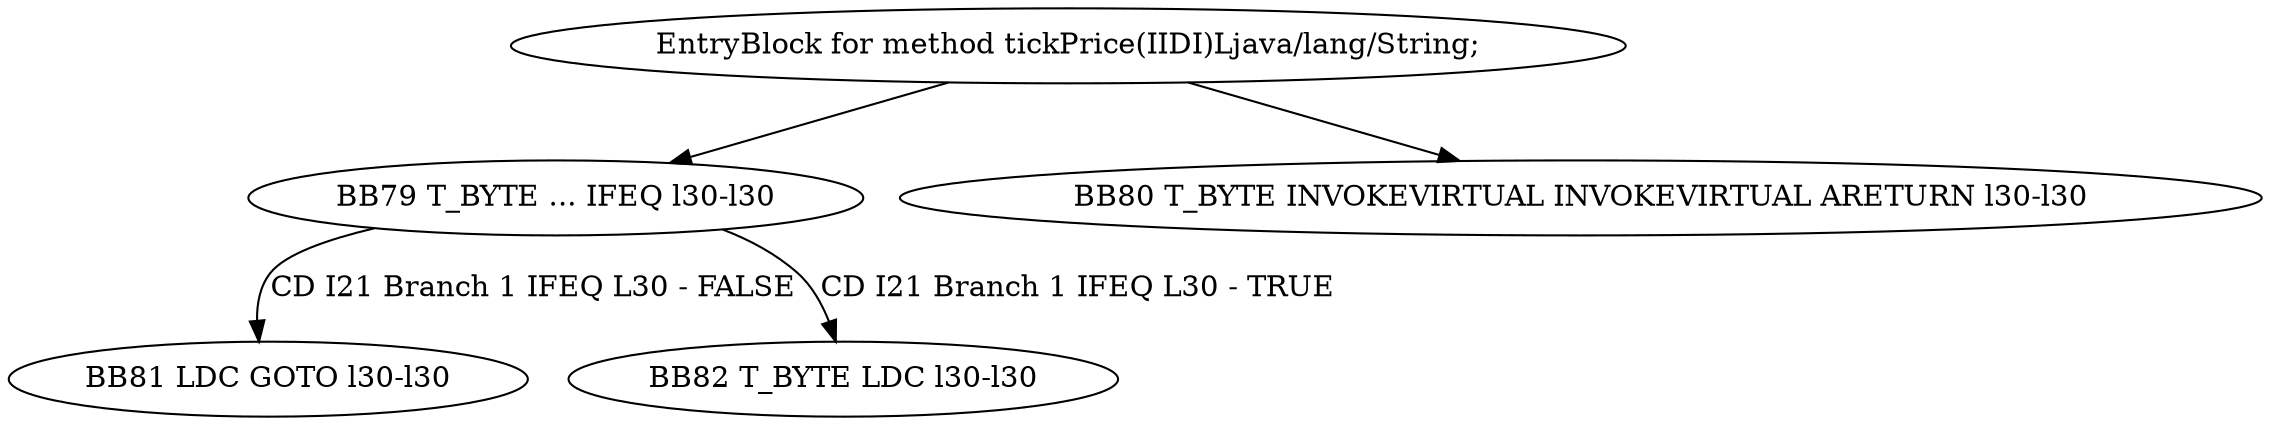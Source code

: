 digraph G {
  1 [ label="BB79 T_BYTE ... IFEQ l30-l30" ];
  2 [ label="BB80 T_BYTE INVOKEVIRTUAL INVOKEVIRTUAL ARETURN l30-l30" ];
  3 [ label="BB81 LDC GOTO l30-l30" ];
  4 [ label="BB82 T_BYTE LDC l30-l30" ];
  5 [ label="EntryBlock for method tickPrice(IIDI)Ljava/lang/String;" ];
  5 -> 1 [ label="" ];
  5 -> 2 [ label="" ];
  1 -> 3 [ label="CD I21 Branch 1 IFEQ L30 - FALSE" ];
  1 -> 4 [ label="CD I21 Branch 1 IFEQ L30 - TRUE" ];
}
